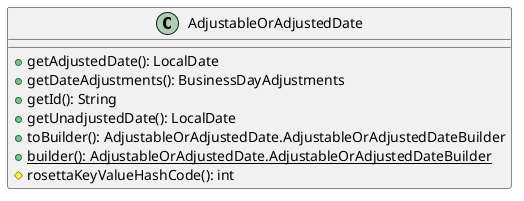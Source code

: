 @startuml

    class AdjustableOrAdjustedDate [[AdjustableOrAdjustedDate.html]] {
        +getAdjustedDate(): LocalDate
        +getDateAdjustments(): BusinessDayAdjustments
        +getId(): String
        +getUnadjustedDate(): LocalDate
        +toBuilder(): AdjustableOrAdjustedDate.AdjustableOrAdjustedDateBuilder
        {static} +builder(): AdjustableOrAdjustedDate.AdjustableOrAdjustedDateBuilder
        #rosettaKeyValueHashCode(): int
    }

@enduml
